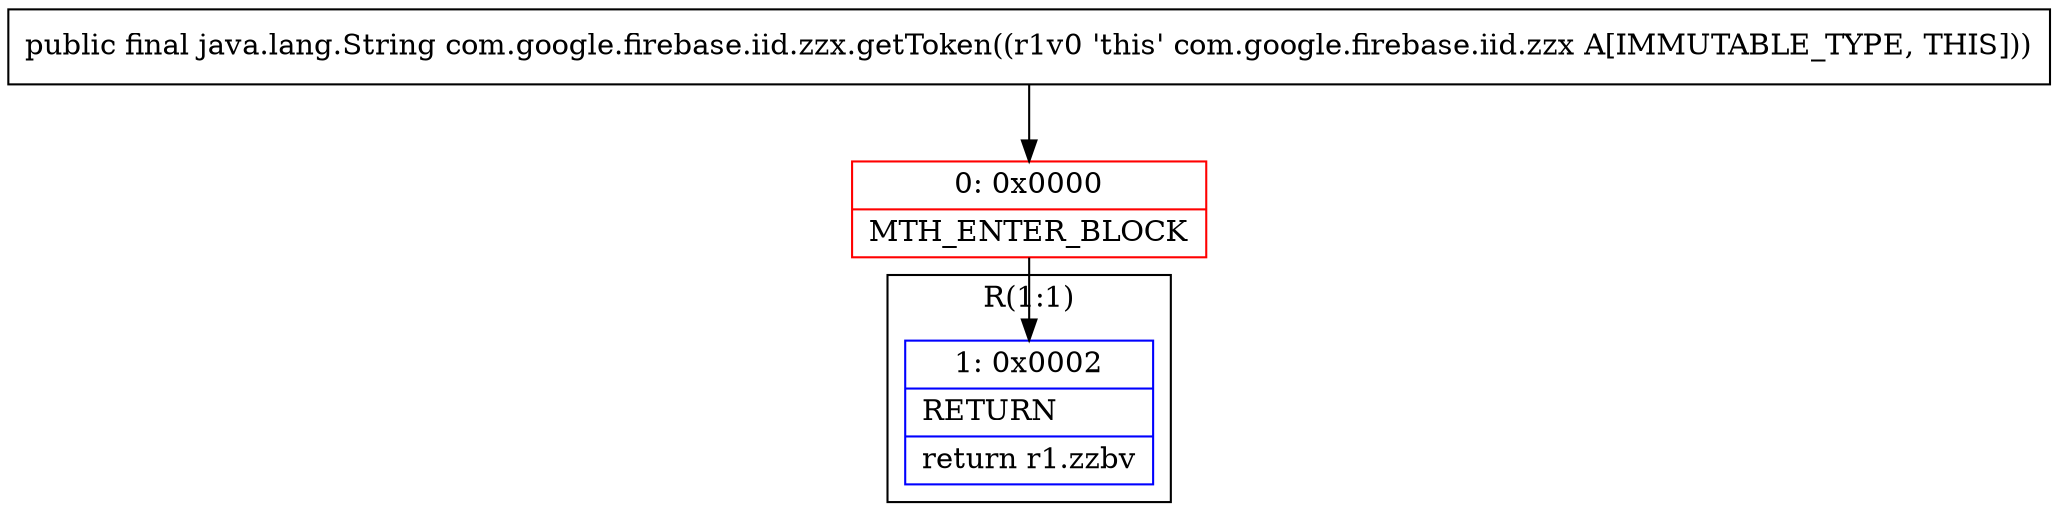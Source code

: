 digraph "CFG forcom.google.firebase.iid.zzx.getToken()Ljava\/lang\/String;" {
subgraph cluster_Region_253939372 {
label = "R(1:1)";
node [shape=record,color=blue];
Node_1 [shape=record,label="{1\:\ 0x0002|RETURN\l|return r1.zzbv\l}"];
}
Node_0 [shape=record,color=red,label="{0\:\ 0x0000|MTH_ENTER_BLOCK\l}"];
MethodNode[shape=record,label="{public final java.lang.String com.google.firebase.iid.zzx.getToken((r1v0 'this' com.google.firebase.iid.zzx A[IMMUTABLE_TYPE, THIS])) }"];
MethodNode -> Node_0;
Node_0 -> Node_1;
}

